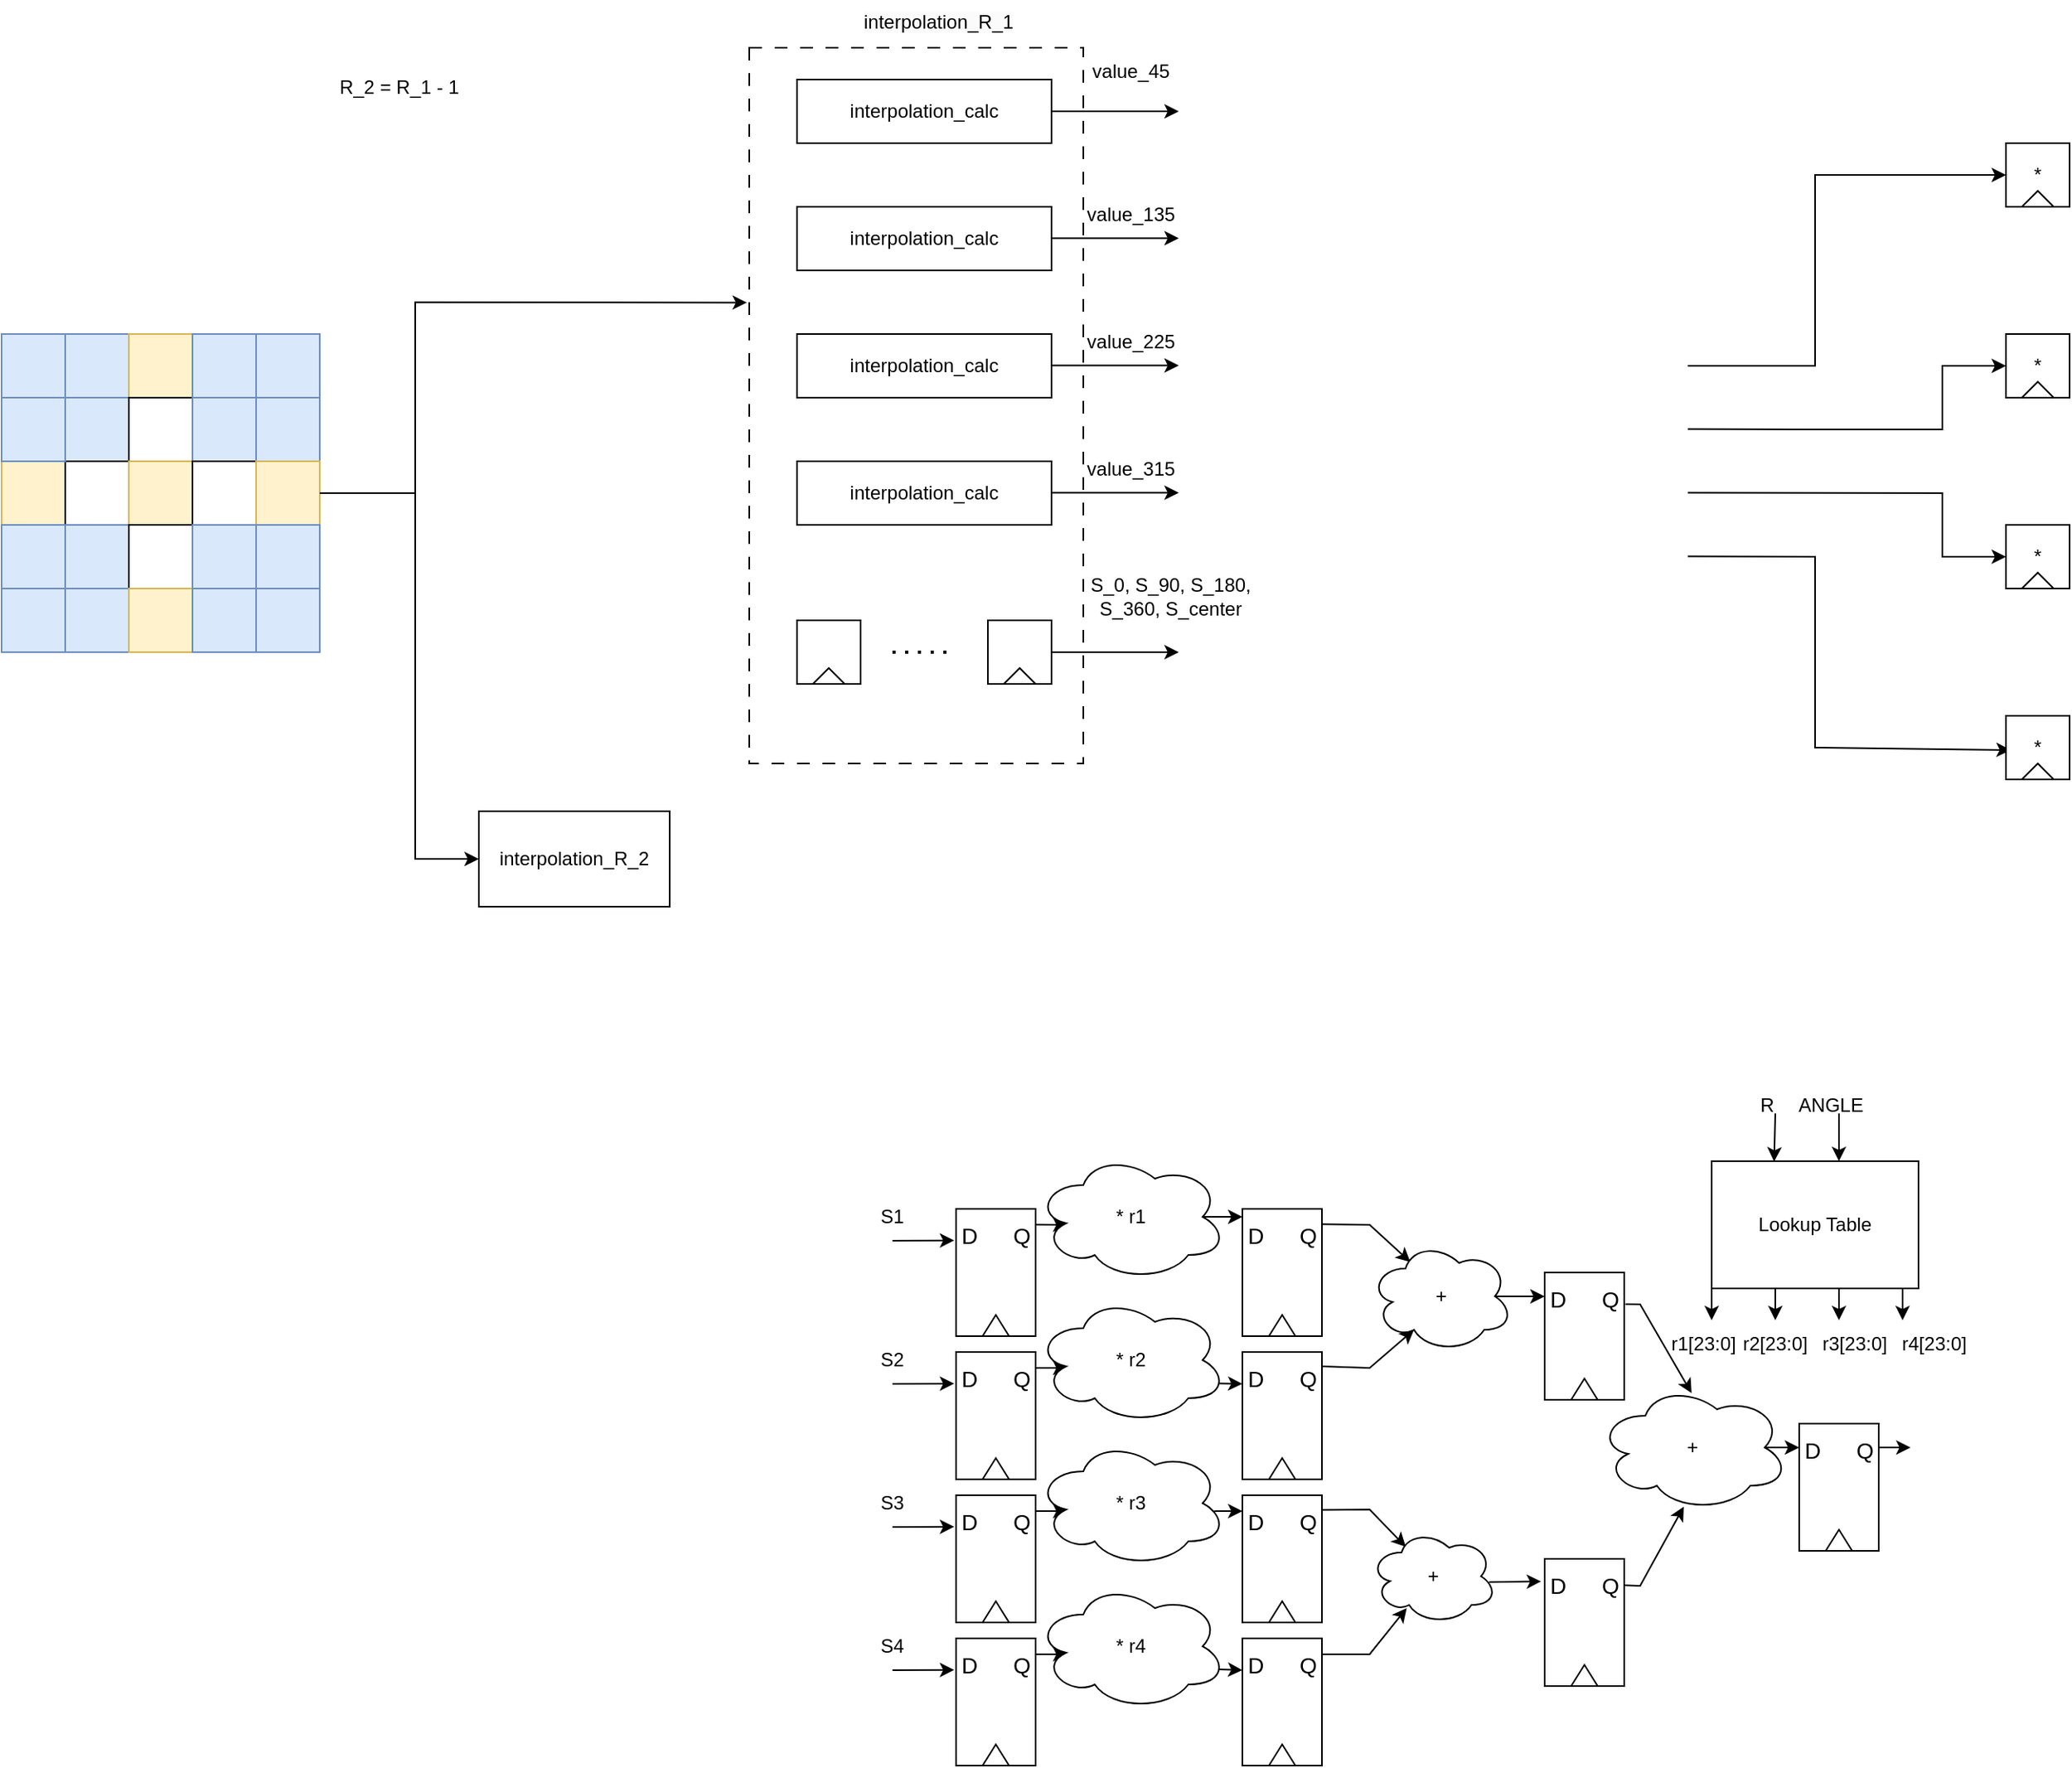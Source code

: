 <mxfile version="26.2.12">
  <diagram name="Page-1" id="bHiY7E8MZXqaX8_W893R">
    <mxGraphModel dx="1982" dy="1688" grid="1" gridSize="10" guides="1" tooltips="1" connect="1" arrows="1" fold="1" page="1" pageScale="1" pageWidth="850" pageHeight="1100" math="0" shadow="0">
      <root>
        <mxCell id="0" />
        <mxCell id="1" parent="0" />
        <mxCell id="ul5OAk2x1ltRjNjxx2wc-6" value="" style="endArrow=classic;html=1;rounded=0;entryX=0;entryY=0.5;entryDx=0;entryDy=0;" parent="1" target="ul5OAk2x1ltRjNjxx2wc-93" edge="1">
          <mxGeometry width="50" height="50" relative="1" as="geometry">
            <mxPoint x="400" y="180" as="sourcePoint" />
            <mxPoint x="480" y="180" as="targetPoint" />
            <Array as="points">
              <mxPoint x="480" y="180" />
              <mxPoint x="480" y="60" />
            </Array>
          </mxGeometry>
        </mxCell>
        <mxCell id="ul5OAk2x1ltRjNjxx2wc-7" value="" style="endArrow=classic;html=1;rounded=0;entryX=0;entryY=0.5;entryDx=0;entryDy=0;" parent="1" target="ul5OAk2x1ltRjNjxx2wc-95" edge="1">
          <mxGeometry width="50" height="50" relative="1" as="geometry">
            <mxPoint x="400" y="219.76" as="sourcePoint" />
            <mxPoint x="480" y="219.76" as="targetPoint" />
            <Array as="points">
              <mxPoint x="480" y="220" />
              <mxPoint x="560" y="220" />
              <mxPoint x="560" y="180" />
            </Array>
          </mxGeometry>
        </mxCell>
        <mxCell id="ul5OAk2x1ltRjNjxx2wc-8" value="" style="endArrow=classic;html=1;rounded=0;entryX=0;entryY=0.5;entryDx=0;entryDy=0;" parent="1" target="ul5OAk2x1ltRjNjxx2wc-99" edge="1">
          <mxGeometry width="50" height="50" relative="1" as="geometry">
            <mxPoint x="400" y="259.76" as="sourcePoint" />
            <mxPoint x="480" y="259.76" as="targetPoint" />
            <Array as="points">
              <mxPoint x="560" y="260" />
              <mxPoint x="560" y="300" />
            </Array>
          </mxGeometry>
        </mxCell>
        <mxCell id="ul5OAk2x1ltRjNjxx2wc-9" value="" style="endArrow=classic;html=1;rounded=0;entryX=0.075;entryY=0.538;entryDx=0;entryDy=0;entryPerimeter=0;" parent="1" target="ul5OAk2x1ltRjNjxx2wc-101" edge="1">
          <mxGeometry width="50" height="50" relative="1" as="geometry">
            <mxPoint x="400" y="299.76" as="sourcePoint" />
            <mxPoint x="480" y="299.76" as="targetPoint" />
            <Array as="points">
              <mxPoint x="480" y="300" />
              <mxPoint x="480" y="420" />
            </Array>
          </mxGeometry>
        </mxCell>
        <mxCell id="ul5OAk2x1ltRjNjxx2wc-10" value="" style="rounded=0;whiteSpace=wrap;html=1;" parent="1" vertex="1">
          <mxGeometry x="-660" y="160" width="40" height="40" as="geometry" />
        </mxCell>
        <mxCell id="ul5OAk2x1ltRjNjxx2wc-11" value="" style="rounded=0;whiteSpace=wrap;html=1;" parent="1" vertex="1">
          <mxGeometry x="-660" y="200" width="40" height="40" as="geometry" />
        </mxCell>
        <mxCell id="ul5OAk2x1ltRjNjxx2wc-12" value="" style="rounded=0;whiteSpace=wrap;html=1;fillColor=#fff2cc;strokeColor=#d6b656;" parent="1" vertex="1">
          <mxGeometry x="-660" y="240" width="40" height="40" as="geometry" />
        </mxCell>
        <mxCell id="ul5OAk2x1ltRjNjxx2wc-13" value="" style="rounded=0;whiteSpace=wrap;html=1;fillColor=#dae8fc;strokeColor=#6c8ebf;" parent="1" vertex="1">
          <mxGeometry x="-660" y="280" width="40" height="40" as="geometry" />
        </mxCell>
        <mxCell id="ul5OAk2x1ltRjNjxx2wc-14" value="" style="rounded=0;whiteSpace=wrap;html=1;fillColor=#dae8fc;strokeColor=#6c8ebf;" parent="1" vertex="1">
          <mxGeometry x="-660" y="320" width="40" height="40" as="geometry" />
        </mxCell>
        <mxCell id="ul5OAk2x1ltRjNjxx2wc-15" value="" style="rounded=0;whiteSpace=wrap;html=1;fillColor=#dae8fc;strokeColor=#6c8ebf;" parent="1" vertex="1">
          <mxGeometry x="-620" y="160" width="40" height="40" as="geometry" />
        </mxCell>
        <mxCell id="ul5OAk2x1ltRjNjxx2wc-16" value="" style="rounded=0;whiteSpace=wrap;html=1;fillColor=#dae8fc;strokeColor=#6c8ebf;" parent="1" vertex="1">
          <mxGeometry x="-620" y="200" width="40" height="40" as="geometry" />
        </mxCell>
        <mxCell id="ul5OAk2x1ltRjNjxx2wc-17" value="" style="rounded=0;whiteSpace=wrap;html=1;" parent="1" vertex="1">
          <mxGeometry x="-620" y="240" width="40" height="40" as="geometry" />
        </mxCell>
        <mxCell id="ul5OAk2x1ltRjNjxx2wc-18" value="" style="rounded=0;whiteSpace=wrap;html=1;fillColor=#dae8fc;strokeColor=#6c8ebf;" parent="1" vertex="1">
          <mxGeometry x="-620" y="280" width="40" height="40" as="geometry" />
        </mxCell>
        <mxCell id="ul5OAk2x1ltRjNjxx2wc-19" value="" style="rounded=0;whiteSpace=wrap;html=1;fillColor=#dae8fc;strokeColor=#6c8ebf;" parent="1" vertex="1">
          <mxGeometry x="-620" y="320" width="40" height="40" as="geometry" />
        </mxCell>
        <mxCell id="ul5OAk2x1ltRjNjxx2wc-20" value="" style="rounded=0;whiteSpace=wrap;html=1;fillColor=#fff2cc;strokeColor=#d6b656;" parent="1" vertex="1">
          <mxGeometry x="-580" y="160" width="40" height="40" as="geometry" />
        </mxCell>
        <mxCell id="ul5OAk2x1ltRjNjxx2wc-21" value="" style="rounded=0;whiteSpace=wrap;html=1;" parent="1" vertex="1">
          <mxGeometry x="-580" y="200" width="40" height="40" as="geometry" />
        </mxCell>
        <mxCell id="ul5OAk2x1ltRjNjxx2wc-22" value="" style="rounded=0;whiteSpace=wrap;html=1;fillColor=#fff2cc;strokeColor=#d6b656;" parent="1" vertex="1">
          <mxGeometry x="-580" y="240" width="40" height="40" as="geometry" />
        </mxCell>
        <mxCell id="ul5OAk2x1ltRjNjxx2wc-23" value="" style="rounded=0;whiteSpace=wrap;html=1;" parent="1" vertex="1">
          <mxGeometry x="-580" y="280" width="40" height="40" as="geometry" />
        </mxCell>
        <mxCell id="ul5OAk2x1ltRjNjxx2wc-24" value="" style="rounded=0;whiteSpace=wrap;html=1;fillColor=#fff2cc;strokeColor=#d6b656;" parent="1" vertex="1">
          <mxGeometry x="-580" y="320" width="40" height="40" as="geometry" />
        </mxCell>
        <mxCell id="ul5OAk2x1ltRjNjxx2wc-25" value="" style="rounded=0;whiteSpace=wrap;html=1;fillColor=#dae8fc;strokeColor=#6c8ebf;" parent="1" vertex="1">
          <mxGeometry x="-540" y="160" width="40" height="40" as="geometry" />
        </mxCell>
        <mxCell id="ul5OAk2x1ltRjNjxx2wc-26" value="" style="rounded=0;whiteSpace=wrap;html=1;fillColor=#dae8fc;strokeColor=#6c8ebf;" parent="1" vertex="1">
          <mxGeometry x="-540" y="200" width="40" height="40" as="geometry" />
        </mxCell>
        <mxCell id="ul5OAk2x1ltRjNjxx2wc-27" value="" style="rounded=0;whiteSpace=wrap;html=1;" parent="1" vertex="1">
          <mxGeometry x="-540" y="240" width="40" height="40" as="geometry" />
        </mxCell>
        <mxCell id="ul5OAk2x1ltRjNjxx2wc-28" value="" style="rounded=0;whiteSpace=wrap;html=1;fillColor=#dae8fc;strokeColor=#6c8ebf;" parent="1" vertex="1">
          <mxGeometry x="-540" y="280" width="40" height="40" as="geometry" />
        </mxCell>
        <mxCell id="ul5OAk2x1ltRjNjxx2wc-29" value="" style="rounded=0;whiteSpace=wrap;html=1;fillColor=#dae8fc;strokeColor=#6c8ebf;" parent="1" vertex="1">
          <mxGeometry x="-540" y="320" width="40" height="40" as="geometry" />
        </mxCell>
        <mxCell id="ul5OAk2x1ltRjNjxx2wc-30" value="" style="rounded=0;whiteSpace=wrap;html=1;fillColor=#dae8fc;strokeColor=#6c8ebf;" parent="1" vertex="1">
          <mxGeometry x="-500" y="160" width="40" height="40" as="geometry" />
        </mxCell>
        <mxCell id="ul5OAk2x1ltRjNjxx2wc-31" value="" style="rounded=0;whiteSpace=wrap;html=1;fillColor=#dae8fc;strokeColor=#6c8ebf;" parent="1" vertex="1">
          <mxGeometry x="-500" y="200" width="40" height="40" as="geometry" />
        </mxCell>
        <mxCell id="ul5OAk2x1ltRjNjxx2wc-32" value="" style="rounded=0;whiteSpace=wrap;html=1;fillColor=#fff2cc;strokeColor=#d6b656;" parent="1" vertex="1">
          <mxGeometry x="-500" y="240" width="40" height="40" as="geometry" />
        </mxCell>
        <mxCell id="ul5OAk2x1ltRjNjxx2wc-33" value="" style="rounded=0;whiteSpace=wrap;html=1;fillColor=#dae8fc;strokeColor=#6c8ebf;" parent="1" vertex="1">
          <mxGeometry x="-500" y="280" width="40" height="40" as="geometry" />
        </mxCell>
        <mxCell id="ul5OAk2x1ltRjNjxx2wc-34" value="" style="rounded=0;whiteSpace=wrap;html=1;fillColor=#dae8fc;strokeColor=#6c8ebf;" parent="1" vertex="1">
          <mxGeometry x="-500" y="320" width="40" height="40" as="geometry" />
        </mxCell>
        <mxCell id="ul5OAk2x1ltRjNjxx2wc-35" value="" style="endArrow=classic;html=1;rounded=0;exitX=1;exitY=0.5;exitDx=0;exitDy=0;entryX=-0.007;entryY=0.356;entryDx=0;entryDy=0;entryPerimeter=0;" parent="1" source="ul5OAk2x1ltRjNjxx2wc-32" target="ul5OAk2x1ltRjNjxx2wc-36" edge="1">
          <mxGeometry width="50" height="50" relative="1" as="geometry">
            <mxPoint x="-380" y="280" as="sourcePoint" />
            <mxPoint x="-360" y="140" as="targetPoint" />
            <Array as="points">
              <mxPoint x="-400" y="260" />
              <mxPoint x="-400" y="140" />
            </Array>
          </mxGeometry>
        </mxCell>
        <mxCell id="ul5OAk2x1ltRjNjxx2wc-36" value="" style="rounded=0;whiteSpace=wrap;html=1;dashed=1;dashPattern=8 8;" parent="1" vertex="1">
          <mxGeometry x="-190" y="-20" width="210" height="450" as="geometry" />
        </mxCell>
        <mxCell id="ul5OAk2x1ltRjNjxx2wc-39" value="interpolation_R_2" style="rounded=0;whiteSpace=wrap;html=1;" parent="1" vertex="1">
          <mxGeometry x="-360" y="460" width="120" height="60" as="geometry" />
        </mxCell>
        <mxCell id="ul5OAk2x1ltRjNjxx2wc-41" value="" style="endArrow=classic;html=1;rounded=0;exitX=1;exitY=0.5;exitDx=0;exitDy=0;entryX=0;entryY=0.5;entryDx=0;entryDy=0;" parent="1" source="ul5OAk2x1ltRjNjxx2wc-32" target="ul5OAk2x1ltRjNjxx2wc-39" edge="1">
          <mxGeometry width="50" height="50" relative="1" as="geometry">
            <mxPoint x="-380" y="310" as="sourcePoint" />
            <mxPoint x="-330" y="260" as="targetPoint" />
            <Array as="points">
              <mxPoint x="-400" y="260" />
              <mxPoint x="-400" y="360" />
              <mxPoint x="-400" y="490" />
            </Array>
          </mxGeometry>
        </mxCell>
        <mxCell id="ul5OAk2x1ltRjNjxx2wc-44" value="R_2 = R_1 - 1" style="text;html=1;align=center;verticalAlign=middle;whiteSpace=wrap;rounded=0;" parent="1" vertex="1">
          <mxGeometry x="-470" y="-10" width="120" height="30" as="geometry" />
        </mxCell>
        <mxCell id="ul5OAk2x1ltRjNjxx2wc-46" value="interpolation_calc" style="rounded=0;whiteSpace=wrap;html=1;" parent="1" vertex="1">
          <mxGeometry x="-160" width="160" height="40" as="geometry" />
        </mxCell>
        <mxCell id="ul5OAk2x1ltRjNjxx2wc-47" value="" style="rounded=0;whiteSpace=wrap;html=1;fillColor=#dae8fc;strokeColor=#6c8ebf;" parent="1" vertex="1">
          <mxGeometry x="-660" y="160" width="40" height="40" as="geometry" />
        </mxCell>
        <mxCell id="ul5OAk2x1ltRjNjxx2wc-48" value="" style="rounded=0;whiteSpace=wrap;html=1;fillColor=#dae8fc;strokeColor=#6c8ebf;" parent="1" vertex="1">
          <mxGeometry x="-660" y="200" width="40" height="40" as="geometry" />
        </mxCell>
        <mxCell id="ul5OAk2x1ltRjNjxx2wc-49" value="interpolation_calc" style="rounded=0;whiteSpace=wrap;html=1;" parent="1" vertex="1">
          <mxGeometry x="-160" y="80" width="160" height="40" as="geometry" />
        </mxCell>
        <mxCell id="ul5OAk2x1ltRjNjxx2wc-50" value="interpolation_calc" style="rounded=0;whiteSpace=wrap;html=1;" parent="1" vertex="1">
          <mxGeometry x="-160" y="160" width="160" height="40" as="geometry" />
        </mxCell>
        <mxCell id="ul5OAk2x1ltRjNjxx2wc-51" value="interpolation_calc" style="rounded=0;whiteSpace=wrap;html=1;" parent="1" vertex="1">
          <mxGeometry x="-160" y="240" width="160" height="40" as="geometry" />
        </mxCell>
        <mxCell id="ul5OAk2x1ltRjNjxx2wc-61" value="" style="group" parent="1" vertex="1" connectable="0">
          <mxGeometry x="-160" y="340" width="40" height="40" as="geometry" />
        </mxCell>
        <mxCell id="ul5OAk2x1ltRjNjxx2wc-45" value="" style="rounded=0;whiteSpace=wrap;html=1;" parent="ul5OAk2x1ltRjNjxx2wc-61" vertex="1">
          <mxGeometry width="40" height="40" as="geometry" />
        </mxCell>
        <mxCell id="ul5OAk2x1ltRjNjxx2wc-60" value="" style="triangle;whiteSpace=wrap;html=1;direction=north;" parent="ul5OAk2x1ltRjNjxx2wc-61" vertex="1">
          <mxGeometry x="10" y="30" width="20" height="10" as="geometry" />
        </mxCell>
        <mxCell id="ul5OAk2x1ltRjNjxx2wc-65" value="" style="group" parent="1" vertex="1" connectable="0">
          <mxGeometry x="-40" y="340" width="40" height="40" as="geometry" />
        </mxCell>
        <mxCell id="ul5OAk2x1ltRjNjxx2wc-66" value="" style="rounded=0;whiteSpace=wrap;html=1;" parent="ul5OAk2x1ltRjNjxx2wc-65" vertex="1">
          <mxGeometry width="40" height="40" as="geometry" />
        </mxCell>
        <mxCell id="ul5OAk2x1ltRjNjxx2wc-67" value="" style="triangle;whiteSpace=wrap;html=1;direction=north;" parent="ul5OAk2x1ltRjNjxx2wc-65" vertex="1">
          <mxGeometry x="10" y="30" width="20" height="10" as="geometry" />
        </mxCell>
        <mxCell id="ul5OAk2x1ltRjNjxx2wc-68" value="" style="endArrow=none;dashed=1;html=1;dashPattern=1 3;strokeWidth=2;rounded=0;" parent="ul5OAk2x1ltRjNjxx2wc-65" edge="1">
          <mxGeometry width="50" height="50" relative="1" as="geometry">
            <mxPoint x="-60" y="20" as="sourcePoint" />
            <mxPoint x="-20" y="20" as="targetPoint" />
          </mxGeometry>
        </mxCell>
        <mxCell id="ul5OAk2x1ltRjNjxx2wc-70" value="" style="endArrow=classic;html=1;rounded=0;exitX=1;exitY=0.5;exitDx=0;exitDy=0;" parent="1" source="ul5OAk2x1ltRjNjxx2wc-46" edge="1">
          <mxGeometry width="50" height="50" relative="1" as="geometry">
            <mxPoint x="200" y="150" as="sourcePoint" />
            <mxPoint x="80" y="20" as="targetPoint" />
          </mxGeometry>
        </mxCell>
        <mxCell id="ul5OAk2x1ltRjNjxx2wc-71" value="" style="endArrow=classic;html=1;rounded=0;exitX=1;exitY=0.5;exitDx=0;exitDy=0;" parent="1" edge="1">
          <mxGeometry width="50" height="50" relative="1" as="geometry">
            <mxPoint y="99.8" as="sourcePoint" />
            <mxPoint x="80" y="99.8" as="targetPoint" />
          </mxGeometry>
        </mxCell>
        <mxCell id="ul5OAk2x1ltRjNjxx2wc-72" value="" style="endArrow=classic;html=1;rounded=0;exitX=1;exitY=0.5;exitDx=0;exitDy=0;" parent="1" edge="1">
          <mxGeometry width="50" height="50" relative="1" as="geometry">
            <mxPoint y="179.8" as="sourcePoint" />
            <mxPoint x="80" y="179.8" as="targetPoint" />
          </mxGeometry>
        </mxCell>
        <mxCell id="ul5OAk2x1ltRjNjxx2wc-73" value="" style="endArrow=classic;html=1;rounded=0;exitX=1;exitY=0.5;exitDx=0;exitDy=0;" parent="1" edge="1">
          <mxGeometry width="50" height="50" relative="1" as="geometry">
            <mxPoint y="259.8" as="sourcePoint" />
            <mxPoint x="80" y="259.8" as="targetPoint" />
          </mxGeometry>
        </mxCell>
        <mxCell id="ul5OAk2x1ltRjNjxx2wc-74" value="value_45&lt;span style=&quot;color: rgba(0, 0, 0, 0); font-family: monospace; font-size: 0px; text-align: start; text-wrap-mode: nowrap;&quot;&gt;%3CmxGraphModel%3E%3Croot%3E%3CmxCell%20id%3D%220%22%2F%3E%3CmxCell%20id%3D%221%22%20parent%3D%220%22%2F%3E%3CmxCell%20id%3D%222%22%20value%3D%22%22%20style%3D%22endArrow%3Dclassic%3Bhtml%3D1%3Brounded%3D0%3BexitX%3D1%3BexitY%3D0.5%3BexitDx%3D0%3BexitDy%3D0%3B%22%20edge%3D%221%22%20parent%3D%221%22%3E%3CmxGeometry%20width%3D%2250%22%20height%3D%2250%22%20relative%3D%221%22%20as%3D%22geometry%22%3E%3CmxPoint%20y%3D%22179.8%22%20as%3D%22sourcePoint%22%2F%3E%3CmxPoint%20x%3D%2280%22%20y%3D%22179.8%22%20as%3D%22targetPoint%22%2F%3E%3C%2FmxGeometry%3E%3C%2FmxCell%3E%3C%2Froot%3E%3C%2FmxGraphModel%3E&lt;/span&gt;" style="text;html=1;align=center;verticalAlign=middle;whiteSpace=wrap;rounded=0;" parent="1" vertex="1">
          <mxGeometry x="20" y="-20" width="60" height="30" as="geometry" />
        </mxCell>
        <mxCell id="ul5OAk2x1ltRjNjxx2wc-75" value="value_135&lt;span style=&quot;color: rgba(0, 0, 0, 0); font-family: monospace; font-size: 0px; text-align: start; text-wrap-mode: nowrap;&quot;&gt;%3CmxGraphModel%3E%3Croot%3E%3CmxCell%20id%3D%220%22%2F%3E%3CmxCell%20id%3D%221%22%20parent%3D%220%22%2F%3E%3CmxCell%20id%3D%222%22%20value%3D%22%22%20style%3D%22endArrow%3Dclassic%3Bhtml%3D1%3Brounded%3D0%3BexitX%3D1%3BexitY%3D0.5%3BexitDx%3D0%3BexitDy%3D0%3B%22%20edge%3D%221%22%20parent%3D%221%22%3E%3CmxGeometry%20width%3D%2250%22%20height%3D%2250%22%20relative%3D%221%22%20as%3D%22geometry%22%3E%3CmxPoint%20y%3D%22179.8%22%20as%3D%22sourcePoint%22%2F%3E%3CmxPoint%20x%3D%2280%22%20y%3D%22179.8%22%20as%3D%22targetPoint%22%2F%3E%3C%2FmxGeometry%3E%3C%2FmxCell%3E%3C%2Froot%3E%3C%2FmxGraphModel%3E&lt;/span&gt;" style="text;html=1;align=center;verticalAlign=middle;whiteSpace=wrap;rounded=0;" parent="1" vertex="1">
          <mxGeometry x="20" y="70" width="60" height="30" as="geometry" />
        </mxCell>
        <mxCell id="ul5OAk2x1ltRjNjxx2wc-77" value="value_22&lt;span style=&quot;color: rgba(0, 0, 0, 0); font-family: monospace; font-size: 0px; text-align: start; text-wrap-mode: nowrap;&quot;&gt;%3CmxGraphModel%3E%3Croot%3E%3CmxCell%20id%3D%220%22%2F%3E%3CmxCell%20id%3D%221%22%20parent%3D%220%22%2F%3E%3CmxCell%20id%3D%222%22%20value%3D%22value_135%26lt%3Bspan%20style%3D%26quot%3Bcolor%3A%20rgba(0%2C%200%2C%200%2C%200)%3B%20font-family%3A%20monospace%3B%20font-size%3A%200px%3B%20text-align%3A%20start%3B%20text-wrap-mode%3A%20nowrap%3B%26quot%3B%26gt%3B%253CmxGraphModel%253E%253Croot%253E%253CmxCell%2520id%253D%25220%2522%252F%253E%253CmxCell%2520id%253D%25221%2522%2520parent%253D%25220%2522%252F%253E%253CmxCell%2520id%253D%25222%2522%2520value%253D%2522%2522%2520style%253D%2522endArrow%253Dclassic%253Bhtml%253D1%253Brounded%253D0%253BexitX%253D1%253BexitY%253D0.5%253BexitDx%253D0%253BexitDy%253D0%253B%2522%2520edge%253D%25221%2522%2520parent%253D%25221%2522%253E%253CmxGeometry%2520width%253D%252250%2522%2520height%253D%252250%2522%2520relative%253D%25221%2522%2520as%253D%2522geometry%2522%253E%253CmxPoint%2520y%253D%2522179.8%2522%2520as%253D%2522sourcePoint%2522%252F%253E%253CmxPoint%2520x%253D%252280%2522%2520y%253D%2522179.8%2522%2520as%253D%2522targetPoint%2522%252F%253E%253C%252FmxGeometry%253E%253C%252FmxCell%253E%253C%252Froot%253E%253C%252FmxGraphModel%253E%26lt%3B%2Fspan%26gt%3B%22%20style%3D%22text%3Bhtml%3D1%3Balign%3Dcenter%3BverticalAlign%3Dmiddle%3BwhiteSpace%3Dwrap%3Brounded%3D0%3B%22%20vertex%3D%221%22%20parent%3D%221%22%3E%3CmxGeometry%20x%3D%2220%22%20y%3D%2270%22%20width%3D%2260%22%20height%3D%2230%22%20as%3D%22geometry%22%2F%3E%3C%2FmxCell%3E%3C%2Froot%3E%3C%2FmxGraphModel%3E&lt;/span&gt;5&lt;span style=&quot;color: rgba(0, 0, 0, 0); font-family: monospace; font-size: 0px; text-align: start; text-wrap-mode: nowrap;&quot;&gt;%3CmxGraphModel%3E%3Croot%3E%3CmxCell%20id%3D%220%22%2F%3E%3CmxCell%20id%3D%221%22%20parent%3D%220%22%2F%3E%3CmxCell%20id%3D%222%22%20value%3D%22%22%20style%3D%22endArrow%3Dclassic%3Bhtml%3D1%3Brounded%3D0%3BexitX%3D1%3BexitY%3D0.5%3BexitDx%3D0%3BexitDy%3D0%3B%22%20edge%3D%221%22%20parent%3D%221%22%3E%3CmxGeometry%20width%3D%2250%22%20height%3D%2250%22%20relative%3D%221%22%20as%3D%22geometry%22%3E%3CmxPoint%20y%3D%22179.8%22%20as%3D%22sourcePoint%22%2F%3E%3CmxPoint%20x%3D%2280%22%20y%3D%22179.8%22%20as%3D%22targetPoint%22%2F%3E%3C%2FmxGeometry%3E%3C%2FmxCell%3E%3C%2Froot%3E%3C%2FmxGraphMod&lt;/span&gt;" style="text;html=1;align=center;verticalAlign=middle;whiteSpace=wrap;rounded=0;" parent="1" vertex="1">
          <mxGeometry x="20" y="150" width="60" height="30" as="geometry" />
        </mxCell>
        <mxCell id="ul5OAk2x1ltRjNjxx2wc-78" value="value_315&lt;span style=&quot;color: rgba(0, 0, 0, 0); font-family: monospace; font-size: 0px; text-align: start; text-wrap-mode: nowrap;&quot;&gt;%3CmxGraphModel%3E%3Croot%3E%3CmxCell%20id%3D%220%22%2F%3E%3CmxCell%20id%3D%221%22%20parent%3D%220%22%2F%3E%3CmxCell%20id%3D%222%22%20value%3D%22%22%20style%3D%22endArrow%3Dclassic%3Bhtml%3D1%3Brounded%3D0%3BexitX%3D1%3BexitY%3D0.5%3BexitDx%3D0%3BexitDy%3D0%3B%22%20edge%3D%221%22%20parent%3D%221%22%3E%3CmxGeometry%20width%3D%2250%22%20height%3D%2250%22%20relative%3D%221%22%20as%3D%22geometry%22%3E%3CmxPoint%20y%3D%22179.8%22%20as%3D%22sourcePoint%22%2F%3E%3CmxPoint%20x%3D%2280%22%20y%3D%22179.8%22%20as%3D%22targetPoint%22%2F%3E%3C%2FmxGeometry%3E%3C%2FmxCell%3E%3C%2Froot%3E%3C%2FmxGraphModel%3E&lt;/span&gt;" style="text;html=1;align=center;verticalAlign=middle;whiteSpace=wrap;rounded=0;" parent="1" vertex="1">
          <mxGeometry x="20" y="230" width="60" height="30" as="geometry" />
        </mxCell>
        <mxCell id="ul5OAk2x1ltRjNjxx2wc-79" value="" style="endArrow=classic;html=1;rounded=0;exitX=1;exitY=0.5;exitDx=0;exitDy=0;" parent="1" source="ul5OAk2x1ltRjNjxx2wc-66" edge="1">
          <mxGeometry width="50" height="50" relative="1" as="geometry">
            <mxPoint x="80" y="400" as="sourcePoint" />
            <mxPoint x="80" y="360" as="targetPoint" />
          </mxGeometry>
        </mxCell>
        <mxCell id="ul5OAk2x1ltRjNjxx2wc-81" value="S_0, S_90, S_180, S_360, S_center" style="text;html=1;align=center;verticalAlign=middle;whiteSpace=wrap;rounded=0;" parent="1" vertex="1">
          <mxGeometry x="10" y="310" width="130" height="30" as="geometry" />
        </mxCell>
        <mxCell id="ul5OAk2x1ltRjNjxx2wc-93" value="*" style="rounded=0;whiteSpace=wrap;html=1;" parent="1" vertex="1">
          <mxGeometry x="600" y="40" width="40" height="40" as="geometry" />
        </mxCell>
        <mxCell id="ul5OAk2x1ltRjNjxx2wc-94" value="" style="triangle;whiteSpace=wrap;html=1;direction=north;" parent="1" vertex="1">
          <mxGeometry x="610" y="70" width="20" height="10" as="geometry" />
        </mxCell>
        <mxCell id="ul5OAk2x1ltRjNjxx2wc-95" value="*" style="rounded=0;whiteSpace=wrap;html=1;" parent="1" vertex="1">
          <mxGeometry x="600" y="160" width="40" height="40" as="geometry" />
        </mxCell>
        <mxCell id="ul5OAk2x1ltRjNjxx2wc-96" value="" style="triangle;whiteSpace=wrap;html=1;direction=north;" parent="1" vertex="1">
          <mxGeometry x="610" y="190" width="20" height="10" as="geometry" />
        </mxCell>
        <mxCell id="ul5OAk2x1ltRjNjxx2wc-98" value="&lt;span style=&quot;color: rgb(0, 0, 0); font-family: Helvetica; font-size: 12px; font-style: normal; font-variant-ligatures: normal; font-variant-caps: normal; font-weight: 400; letter-spacing: normal; orphans: 2; text-align: center; text-indent: 0px; text-transform: none; widows: 2; word-spacing: 0px; -webkit-text-stroke-width: 0px; white-space: normal; background-color: rgb(251, 251, 251); text-decoration-thickness: initial; text-decoration-style: initial; text-decoration-color: initial; display: inline !important; float: none;&quot;&gt;interpolation_R_1&lt;/span&gt;" style="text;whiteSpace=wrap;html=1;" parent="1" vertex="1">
          <mxGeometry x="-120" y="-50" width="100" height="30" as="geometry" />
        </mxCell>
        <mxCell id="ul5OAk2x1ltRjNjxx2wc-99" value="*" style="rounded=0;whiteSpace=wrap;html=1;" parent="1" vertex="1">
          <mxGeometry x="600" y="280" width="40" height="40" as="geometry" />
        </mxCell>
        <mxCell id="ul5OAk2x1ltRjNjxx2wc-100" value="" style="triangle;whiteSpace=wrap;html=1;direction=north;" parent="1" vertex="1">
          <mxGeometry x="610" y="310" width="20" height="10" as="geometry" />
        </mxCell>
        <mxCell id="ul5OAk2x1ltRjNjxx2wc-101" value="*" style="rounded=0;whiteSpace=wrap;html=1;" parent="1" vertex="1">
          <mxGeometry x="600" y="400" width="40" height="40" as="geometry" />
        </mxCell>
        <mxCell id="ul5OAk2x1ltRjNjxx2wc-102" value="" style="triangle;whiteSpace=wrap;html=1;direction=north;" parent="1" vertex="1">
          <mxGeometry x="610" y="430" width="20" height="10" as="geometry" />
        </mxCell>
        <mxCell id="4MSmI4F7gKk0C6rkAVeh-1" value="Lookup Table" style="rounded=0;whiteSpace=wrap;html=1;" vertex="1" parent="1">
          <mxGeometry x="415" y="680" width="130" height="80" as="geometry" />
        </mxCell>
        <mxCell id="4MSmI4F7gKk0C6rkAVeh-2" value="" style="endArrow=classic;html=1;rounded=0;entryX=0.302;entryY=0.003;entryDx=0;entryDy=0;entryPerimeter=0;exitX=0.5;exitY=1;exitDx=0;exitDy=0;" edge="1" parent="1" target="4MSmI4F7gKk0C6rkAVeh-1">
          <mxGeometry width="50" height="50" relative="1" as="geometry">
            <mxPoint x="455" y="650" as="sourcePoint" />
            <mxPoint x="525" y="620" as="targetPoint" />
          </mxGeometry>
        </mxCell>
        <mxCell id="4MSmI4F7gKk0C6rkAVeh-3" value="R" style="text;html=1;align=center;verticalAlign=middle;whiteSpace=wrap;rounded=0;" vertex="1" parent="1">
          <mxGeometry x="420" y="630" width="60" height="30" as="geometry" />
        </mxCell>
        <mxCell id="4MSmI4F7gKk0C6rkAVeh-4" value="" style="endArrow=classic;html=1;rounded=0;entryX=0.329;entryY=-0.01;entryDx=0;entryDy=0;entryPerimeter=0;" edge="1" parent="1">
          <mxGeometry width="50" height="50" relative="1" as="geometry">
            <mxPoint x="495" y="650" as="sourcePoint" />
            <mxPoint x="495" y="680" as="targetPoint" />
          </mxGeometry>
        </mxCell>
        <mxCell id="4MSmI4F7gKk0C6rkAVeh-5" value="ANGLE" style="text;html=1;align=center;verticalAlign=middle;whiteSpace=wrap;rounded=0;" vertex="1" parent="1">
          <mxGeometry x="460" y="630" width="60" height="30" as="geometry" />
        </mxCell>
        <mxCell id="4MSmI4F7gKk0C6rkAVeh-6" value="" style="endArrow=classic;html=1;rounded=0;exitX=0;exitY=1;exitDx=0;exitDy=0;" edge="1" parent="1" source="4MSmI4F7gKk0C6rkAVeh-1">
          <mxGeometry width="50" height="50" relative="1" as="geometry">
            <mxPoint x="415" y="761" as="sourcePoint" />
            <mxPoint x="415" y="780" as="targetPoint" />
          </mxGeometry>
        </mxCell>
        <mxCell id="4MSmI4F7gKk0C6rkAVeh-8" value="r1[23:0]" style="text;html=1;align=center;verticalAlign=middle;whiteSpace=wrap;rounded=0;" vertex="1" parent="1">
          <mxGeometry x="380" y="780" width="60" height="30" as="geometry" />
        </mxCell>
        <mxCell id="4MSmI4F7gKk0C6rkAVeh-9" value="" style="endArrow=classic;html=1;rounded=0;exitX=0.25;exitY=1;exitDx=0;exitDy=0;" edge="1" parent="1">
          <mxGeometry width="50" height="50" relative="1" as="geometry">
            <mxPoint x="455" y="760" as="sourcePoint" />
            <mxPoint x="455" y="780" as="targetPoint" />
          </mxGeometry>
        </mxCell>
        <mxCell id="4MSmI4F7gKk0C6rkAVeh-10" value="r2[23:0]" style="text;html=1;align=center;verticalAlign=middle;whiteSpace=wrap;rounded=0;" vertex="1" parent="1">
          <mxGeometry x="425" y="780" width="60" height="30" as="geometry" />
        </mxCell>
        <mxCell id="4MSmI4F7gKk0C6rkAVeh-11" value="" style="endArrow=classic;html=1;rounded=0;exitX=0.25;exitY=1;exitDx=0;exitDy=0;" edge="1" parent="1">
          <mxGeometry width="50" height="50" relative="1" as="geometry">
            <mxPoint x="495" y="760" as="sourcePoint" />
            <mxPoint x="495" y="780" as="targetPoint" />
          </mxGeometry>
        </mxCell>
        <mxCell id="4MSmI4F7gKk0C6rkAVeh-13" value="r3[23:0]" style="text;html=1;align=center;verticalAlign=middle;whiteSpace=wrap;rounded=0;" vertex="1" parent="1">
          <mxGeometry x="475" y="780" width="60" height="30" as="geometry" />
        </mxCell>
        <mxCell id="4MSmI4F7gKk0C6rkAVeh-14" value="" style="endArrow=classic;html=1;rounded=0;exitX=0.25;exitY=1;exitDx=0;exitDy=0;" edge="1" parent="1">
          <mxGeometry width="50" height="50" relative="1" as="geometry">
            <mxPoint x="535" y="760" as="sourcePoint" />
            <mxPoint x="535" y="780" as="targetPoint" />
          </mxGeometry>
        </mxCell>
        <mxCell id="4MSmI4F7gKk0C6rkAVeh-16" value="r4[23:0]" style="text;html=1;align=center;verticalAlign=middle;whiteSpace=wrap;rounded=0;" vertex="1" parent="1">
          <mxGeometry x="525" y="780" width="60" height="30" as="geometry" />
        </mxCell>
        <mxCell id="4MSmI4F7gKk0C6rkAVeh-17" value="" style="group;fontSize=14;" vertex="1" connectable="0" parent="1">
          <mxGeometry x="-60" y="710" width="50" height="80" as="geometry" />
        </mxCell>
        <mxCell id="4MSmI4F7gKk0C6rkAVeh-18" value="" style="rounded=0;whiteSpace=wrap;html=1;fontSize=14;" vertex="1" parent="4MSmI4F7gKk0C6rkAVeh-17">
          <mxGeometry width="50" height="80" as="geometry" />
        </mxCell>
        <mxCell id="4MSmI4F7gKk0C6rkAVeh-19" value="" style="triangle;whiteSpace=wrap;html=1;direction=north;fontSize=14;" vertex="1" parent="4MSmI4F7gKk0C6rkAVeh-17">
          <mxGeometry x="16.667" y="66.667" width="16.667" height="13.333" as="geometry" />
        </mxCell>
        <mxCell id="4MSmI4F7gKk0C6rkAVeh-20" value="D" style="text;html=1;align=center;verticalAlign=middle;whiteSpace=wrap;rounded=0;fontSize=14;" vertex="1" parent="4MSmI4F7gKk0C6rkAVeh-17">
          <mxGeometry y="6.667" width="16.667" height="20" as="geometry" />
        </mxCell>
        <mxCell id="4MSmI4F7gKk0C6rkAVeh-21" value="Q" style="text;html=1;align=center;verticalAlign=middle;whiteSpace=wrap;rounded=0;fontSize=14;" vertex="1" parent="4MSmI4F7gKk0C6rkAVeh-17">
          <mxGeometry x="33.333" y="6.667" width="16.667" height="20" as="geometry" />
        </mxCell>
        <mxCell id="4MSmI4F7gKk0C6rkAVeh-22" value="" style="endArrow=classic;html=1;rounded=0;entryX=-0.068;entryY=0.659;entryDx=0;entryDy=0;entryPerimeter=0;" edge="1" parent="1" target="4MSmI4F7gKk0C6rkAVeh-20">
          <mxGeometry width="50" height="50" relative="1" as="geometry">
            <mxPoint x="-100" y="730" as="sourcePoint" />
            <mxPoint x="90" y="690" as="targetPoint" />
          </mxGeometry>
        </mxCell>
        <mxCell id="4MSmI4F7gKk0C6rkAVeh-23" value="" style="group;fontSize=14;" vertex="1" connectable="0" parent="1">
          <mxGeometry x="-60" y="800" width="50" height="80" as="geometry" />
        </mxCell>
        <mxCell id="4MSmI4F7gKk0C6rkAVeh-24" value="" style="rounded=0;whiteSpace=wrap;html=1;fontSize=14;" vertex="1" parent="4MSmI4F7gKk0C6rkAVeh-23">
          <mxGeometry width="50" height="80" as="geometry" />
        </mxCell>
        <mxCell id="4MSmI4F7gKk0C6rkAVeh-25" value="" style="triangle;whiteSpace=wrap;html=1;direction=north;fontSize=14;" vertex="1" parent="4MSmI4F7gKk0C6rkAVeh-23">
          <mxGeometry x="16.667" y="66.667" width="16.667" height="13.333" as="geometry" />
        </mxCell>
        <mxCell id="4MSmI4F7gKk0C6rkAVeh-26" value="D" style="text;html=1;align=center;verticalAlign=middle;whiteSpace=wrap;rounded=0;fontSize=14;" vertex="1" parent="4MSmI4F7gKk0C6rkAVeh-23">
          <mxGeometry y="6.667" width="16.667" height="20" as="geometry" />
        </mxCell>
        <mxCell id="4MSmI4F7gKk0C6rkAVeh-27" value="Q" style="text;html=1;align=center;verticalAlign=middle;whiteSpace=wrap;rounded=0;fontSize=14;" vertex="1" parent="4MSmI4F7gKk0C6rkAVeh-23">
          <mxGeometry x="33.333" y="6.667" width="16.667" height="20" as="geometry" />
        </mxCell>
        <mxCell id="4MSmI4F7gKk0C6rkAVeh-28" value="" style="endArrow=classic;html=1;rounded=0;entryX=-0.068;entryY=0.659;entryDx=0;entryDy=0;entryPerimeter=0;" edge="1" parent="1" target="4MSmI4F7gKk0C6rkAVeh-26">
          <mxGeometry width="50" height="50" relative="1" as="geometry">
            <mxPoint x="-100" y="820" as="sourcePoint" />
            <mxPoint x="90" y="780" as="targetPoint" />
          </mxGeometry>
        </mxCell>
        <mxCell id="4MSmI4F7gKk0C6rkAVeh-29" value="" style="group;fontSize=14;" vertex="1" connectable="0" parent="1">
          <mxGeometry x="-60" y="890" width="50" height="80" as="geometry" />
        </mxCell>
        <mxCell id="4MSmI4F7gKk0C6rkAVeh-30" value="" style="rounded=0;whiteSpace=wrap;html=1;fontSize=14;" vertex="1" parent="4MSmI4F7gKk0C6rkAVeh-29">
          <mxGeometry width="50" height="80" as="geometry" />
        </mxCell>
        <mxCell id="4MSmI4F7gKk0C6rkAVeh-31" value="" style="triangle;whiteSpace=wrap;html=1;direction=north;fontSize=14;" vertex="1" parent="4MSmI4F7gKk0C6rkAVeh-29">
          <mxGeometry x="16.667" y="66.667" width="16.667" height="13.333" as="geometry" />
        </mxCell>
        <mxCell id="4MSmI4F7gKk0C6rkAVeh-32" value="D" style="text;html=1;align=center;verticalAlign=middle;whiteSpace=wrap;rounded=0;fontSize=14;" vertex="1" parent="4MSmI4F7gKk0C6rkAVeh-29">
          <mxGeometry y="6.667" width="16.667" height="20" as="geometry" />
        </mxCell>
        <mxCell id="4MSmI4F7gKk0C6rkAVeh-33" value="Q" style="text;html=1;align=center;verticalAlign=middle;whiteSpace=wrap;rounded=0;fontSize=14;" vertex="1" parent="4MSmI4F7gKk0C6rkAVeh-29">
          <mxGeometry x="33.333" y="6.667" width="16.667" height="20" as="geometry" />
        </mxCell>
        <mxCell id="4MSmI4F7gKk0C6rkAVeh-34" value="" style="endArrow=classic;html=1;rounded=0;entryX=-0.068;entryY=0.659;entryDx=0;entryDy=0;entryPerimeter=0;" edge="1" parent="1" target="4MSmI4F7gKk0C6rkAVeh-32">
          <mxGeometry width="50" height="50" relative="1" as="geometry">
            <mxPoint x="-100" y="910" as="sourcePoint" />
            <mxPoint x="90" y="870" as="targetPoint" />
          </mxGeometry>
        </mxCell>
        <mxCell id="4MSmI4F7gKk0C6rkAVeh-35" value="" style="group;fontSize=14;" vertex="1" connectable="0" parent="1">
          <mxGeometry x="-60" y="980" width="50" height="80" as="geometry" />
        </mxCell>
        <mxCell id="4MSmI4F7gKk0C6rkAVeh-36" value="" style="rounded=0;whiteSpace=wrap;html=1;fontSize=14;" vertex="1" parent="4MSmI4F7gKk0C6rkAVeh-35">
          <mxGeometry width="50" height="80" as="geometry" />
        </mxCell>
        <mxCell id="4MSmI4F7gKk0C6rkAVeh-37" value="" style="triangle;whiteSpace=wrap;html=1;direction=north;fontSize=14;" vertex="1" parent="4MSmI4F7gKk0C6rkAVeh-35">
          <mxGeometry x="16.667" y="66.667" width="16.667" height="13.333" as="geometry" />
        </mxCell>
        <mxCell id="4MSmI4F7gKk0C6rkAVeh-38" value="D" style="text;html=1;align=center;verticalAlign=middle;whiteSpace=wrap;rounded=0;fontSize=14;" vertex="1" parent="4MSmI4F7gKk0C6rkAVeh-35">
          <mxGeometry y="6.667" width="16.667" height="20" as="geometry" />
        </mxCell>
        <mxCell id="4MSmI4F7gKk0C6rkAVeh-39" value="Q" style="text;html=1;align=center;verticalAlign=middle;whiteSpace=wrap;rounded=0;fontSize=14;" vertex="1" parent="4MSmI4F7gKk0C6rkAVeh-35">
          <mxGeometry x="33.333" y="6.667" width="16.667" height="20" as="geometry" />
        </mxCell>
        <mxCell id="4MSmI4F7gKk0C6rkAVeh-40" value="" style="endArrow=classic;html=1;rounded=0;entryX=-0.068;entryY=0.659;entryDx=0;entryDy=0;entryPerimeter=0;" edge="1" parent="1" target="4MSmI4F7gKk0C6rkAVeh-38">
          <mxGeometry width="50" height="50" relative="1" as="geometry">
            <mxPoint x="-100" y="1000" as="sourcePoint" />
            <mxPoint x="90" y="960" as="targetPoint" />
          </mxGeometry>
        </mxCell>
        <mxCell id="4MSmI4F7gKk0C6rkAVeh-41" value="S1" style="text;html=1;align=center;verticalAlign=middle;whiteSpace=wrap;rounded=0;" vertex="1" parent="1">
          <mxGeometry x="-130" y="700" width="60" height="30" as="geometry" />
        </mxCell>
        <mxCell id="4MSmI4F7gKk0C6rkAVeh-42" value="S2" style="text;html=1;align=center;verticalAlign=middle;whiteSpace=wrap;rounded=0;" vertex="1" parent="1">
          <mxGeometry x="-130" y="790" width="60" height="30" as="geometry" />
        </mxCell>
        <mxCell id="4MSmI4F7gKk0C6rkAVeh-43" value="S3" style="text;html=1;align=center;verticalAlign=middle;whiteSpace=wrap;rounded=0;" vertex="1" parent="1">
          <mxGeometry x="-130" y="880" width="60" height="30" as="geometry" />
        </mxCell>
        <mxCell id="4MSmI4F7gKk0C6rkAVeh-44" value="S4" style="text;html=1;align=center;verticalAlign=middle;whiteSpace=wrap;rounded=0;" vertex="1" parent="1">
          <mxGeometry x="-130" y="970" width="60" height="30" as="geometry" />
        </mxCell>
        <mxCell id="4MSmI4F7gKk0C6rkAVeh-45" value="" style="endArrow=classic;html=1;rounded=0;exitX=1.01;exitY=0.163;exitDx=0;exitDy=0;exitPerimeter=0;" edge="1" parent="1" source="4MSmI4F7gKk0C6rkAVeh-21">
          <mxGeometry width="50" height="50" relative="1" as="geometry">
            <mxPoint x="-10.0" y="718.337" as="sourcePoint" />
            <mxPoint x="10" y="720" as="targetPoint" />
          </mxGeometry>
        </mxCell>
        <mxCell id="4MSmI4F7gKk0C6rkAVeh-46" value="* r1" style="ellipse;shape=cloud;whiteSpace=wrap;html=1;" vertex="1" parent="1">
          <mxGeometry x="-10" y="675" width="120" height="80" as="geometry" />
        </mxCell>
        <mxCell id="4MSmI4F7gKk0C6rkAVeh-47" value="" style="endArrow=classic;html=1;rounded=0;exitX=1.01;exitY=0.163;exitDx=0;exitDy=0;exitPerimeter=0;" edge="1" parent="1">
          <mxGeometry width="50" height="50" relative="1" as="geometry">
            <mxPoint x="-10" y="810" as="sourcePoint" />
            <mxPoint x="10" y="810" as="targetPoint" />
          </mxGeometry>
        </mxCell>
        <mxCell id="4MSmI4F7gKk0C6rkAVeh-48" value="* r2" style="ellipse;shape=cloud;whiteSpace=wrap;html=1;" vertex="1" parent="1">
          <mxGeometry x="-10" y="765" width="120" height="80" as="geometry" />
        </mxCell>
        <mxCell id="4MSmI4F7gKk0C6rkAVeh-49" value="" style="endArrow=classic;html=1;rounded=0;exitX=1.01;exitY=0.163;exitDx=0;exitDy=0;exitPerimeter=0;" edge="1" parent="1">
          <mxGeometry width="50" height="50" relative="1" as="geometry">
            <mxPoint x="-10" y="900" as="sourcePoint" />
            <mxPoint x="10" y="900" as="targetPoint" />
          </mxGeometry>
        </mxCell>
        <mxCell id="4MSmI4F7gKk0C6rkAVeh-50" value="* r3" style="ellipse;shape=cloud;whiteSpace=wrap;html=1;" vertex="1" parent="1">
          <mxGeometry x="-10" y="855" width="120" height="80" as="geometry" />
        </mxCell>
        <mxCell id="4MSmI4F7gKk0C6rkAVeh-51" value="" style="endArrow=classic;html=1;rounded=0;exitX=1.01;exitY=0.163;exitDx=0;exitDy=0;exitPerimeter=0;" edge="1" parent="1">
          <mxGeometry width="50" height="50" relative="1" as="geometry">
            <mxPoint x="-10" y="990" as="sourcePoint" />
            <mxPoint x="10" y="990" as="targetPoint" />
          </mxGeometry>
        </mxCell>
        <mxCell id="4MSmI4F7gKk0C6rkAVeh-52" value="* r4" style="ellipse;shape=cloud;whiteSpace=wrap;html=1;" vertex="1" parent="1">
          <mxGeometry x="-10" y="945" width="120" height="80" as="geometry" />
        </mxCell>
        <mxCell id="4MSmI4F7gKk0C6rkAVeh-53" value="" style="endArrow=classic;html=1;rounded=0;exitX=0.875;exitY=0.5;exitDx=0;exitDy=0;exitPerimeter=0;" edge="1" parent="1" source="4MSmI4F7gKk0C6rkAVeh-46">
          <mxGeometry width="50" height="50" relative="1" as="geometry">
            <mxPoint x="155" y="815" as="sourcePoint" />
            <mxPoint x="120" y="715" as="targetPoint" />
          </mxGeometry>
        </mxCell>
        <mxCell id="4MSmI4F7gKk0C6rkAVeh-60" value="" style="group;fontSize=14;" vertex="1" connectable="0" parent="1">
          <mxGeometry x="120" y="890" width="50" height="80" as="geometry" />
        </mxCell>
        <mxCell id="4MSmI4F7gKk0C6rkAVeh-61" value="" style="rounded=0;whiteSpace=wrap;html=1;fontSize=14;" vertex="1" parent="4MSmI4F7gKk0C6rkAVeh-60">
          <mxGeometry width="50" height="80" as="geometry" />
        </mxCell>
        <mxCell id="4MSmI4F7gKk0C6rkAVeh-62" value="" style="triangle;whiteSpace=wrap;html=1;direction=north;fontSize=14;" vertex="1" parent="4MSmI4F7gKk0C6rkAVeh-60">
          <mxGeometry x="16.667" y="66.667" width="16.667" height="13.333" as="geometry" />
        </mxCell>
        <mxCell id="4MSmI4F7gKk0C6rkAVeh-63" value="D" style="text;html=1;align=center;verticalAlign=middle;whiteSpace=wrap;rounded=0;fontSize=14;" vertex="1" parent="4MSmI4F7gKk0C6rkAVeh-60">
          <mxGeometry y="6.667" width="16.667" height="20" as="geometry" />
        </mxCell>
        <mxCell id="4MSmI4F7gKk0C6rkAVeh-64" value="Q" style="text;html=1;align=center;verticalAlign=middle;whiteSpace=wrap;rounded=0;fontSize=14;" vertex="1" parent="4MSmI4F7gKk0C6rkAVeh-60">
          <mxGeometry x="33.333" y="6.667" width="16.667" height="20" as="geometry" />
        </mxCell>
        <mxCell id="4MSmI4F7gKk0C6rkAVeh-65" value="" style="group;fontSize=14;" vertex="1" connectable="0" parent="1">
          <mxGeometry x="120" y="710" width="50" height="80" as="geometry" />
        </mxCell>
        <mxCell id="4MSmI4F7gKk0C6rkAVeh-66" value="" style="rounded=0;whiteSpace=wrap;html=1;fontSize=14;" vertex="1" parent="4MSmI4F7gKk0C6rkAVeh-65">
          <mxGeometry width="50" height="80" as="geometry" />
        </mxCell>
        <mxCell id="4MSmI4F7gKk0C6rkAVeh-67" value="" style="triangle;whiteSpace=wrap;html=1;direction=north;fontSize=14;" vertex="1" parent="4MSmI4F7gKk0C6rkAVeh-65">
          <mxGeometry x="16.667" y="66.667" width="16.667" height="13.333" as="geometry" />
        </mxCell>
        <mxCell id="4MSmI4F7gKk0C6rkAVeh-68" value="D" style="text;html=1;align=center;verticalAlign=middle;whiteSpace=wrap;rounded=0;fontSize=14;" vertex="1" parent="4MSmI4F7gKk0C6rkAVeh-65">
          <mxGeometry y="6.667" width="16.667" height="20" as="geometry" />
        </mxCell>
        <mxCell id="4MSmI4F7gKk0C6rkAVeh-69" value="Q" style="text;html=1;align=center;verticalAlign=middle;whiteSpace=wrap;rounded=0;fontSize=14;" vertex="1" parent="4MSmI4F7gKk0C6rkAVeh-65">
          <mxGeometry x="33.333" y="6.667" width="16.667" height="20" as="geometry" />
        </mxCell>
        <mxCell id="4MSmI4F7gKk0C6rkAVeh-72" value="" style="group;fontSize=14;" vertex="1" connectable="0" parent="1">
          <mxGeometry x="120" y="800" width="50" height="80" as="geometry" />
        </mxCell>
        <mxCell id="4MSmI4F7gKk0C6rkAVeh-73" value="" style="rounded=0;whiteSpace=wrap;html=1;fontSize=14;" vertex="1" parent="4MSmI4F7gKk0C6rkAVeh-72">
          <mxGeometry width="50" height="80" as="geometry" />
        </mxCell>
        <mxCell id="4MSmI4F7gKk0C6rkAVeh-74" value="" style="triangle;whiteSpace=wrap;html=1;direction=north;fontSize=14;" vertex="1" parent="4MSmI4F7gKk0C6rkAVeh-72">
          <mxGeometry x="16.667" y="66.667" width="16.667" height="13.333" as="geometry" />
        </mxCell>
        <mxCell id="4MSmI4F7gKk0C6rkAVeh-75" value="D" style="text;html=1;align=center;verticalAlign=middle;whiteSpace=wrap;rounded=0;fontSize=14;" vertex="1" parent="4MSmI4F7gKk0C6rkAVeh-72">
          <mxGeometry y="6.667" width="16.667" height="20" as="geometry" />
        </mxCell>
        <mxCell id="4MSmI4F7gKk0C6rkAVeh-76" value="Q" style="text;html=1;align=center;verticalAlign=middle;whiteSpace=wrap;rounded=0;fontSize=14;" vertex="1" parent="4MSmI4F7gKk0C6rkAVeh-72">
          <mxGeometry x="33.333" y="6.667" width="16.667" height="20" as="geometry" />
        </mxCell>
        <mxCell id="4MSmI4F7gKk0C6rkAVeh-77" value="" style="group;fontSize=14;" vertex="1" connectable="0" parent="1">
          <mxGeometry x="120" y="980" width="50" height="80" as="geometry" />
        </mxCell>
        <mxCell id="4MSmI4F7gKk0C6rkAVeh-78" value="" style="rounded=0;whiteSpace=wrap;html=1;fontSize=14;" vertex="1" parent="4MSmI4F7gKk0C6rkAVeh-77">
          <mxGeometry width="50" height="80" as="geometry" />
        </mxCell>
        <mxCell id="4MSmI4F7gKk0C6rkAVeh-79" value="" style="triangle;whiteSpace=wrap;html=1;direction=north;fontSize=14;" vertex="1" parent="4MSmI4F7gKk0C6rkAVeh-77">
          <mxGeometry x="16.667" y="66.667" width="16.667" height="13.333" as="geometry" />
        </mxCell>
        <mxCell id="4MSmI4F7gKk0C6rkAVeh-80" value="D" style="text;html=1;align=center;verticalAlign=middle;whiteSpace=wrap;rounded=0;fontSize=14;" vertex="1" parent="4MSmI4F7gKk0C6rkAVeh-77">
          <mxGeometry y="6.667" width="16.667" height="20" as="geometry" />
        </mxCell>
        <mxCell id="4MSmI4F7gKk0C6rkAVeh-81" value="Q" style="text;html=1;align=center;verticalAlign=middle;whiteSpace=wrap;rounded=0;fontSize=14;" vertex="1" parent="4MSmI4F7gKk0C6rkAVeh-77">
          <mxGeometry x="33.333" y="6.667" width="16.667" height="20" as="geometry" />
        </mxCell>
        <mxCell id="4MSmI4F7gKk0C6rkAVeh-82" value="" style="endArrow=classic;html=1;rounded=0;exitX=0.963;exitY=0.684;exitDx=0;exitDy=0;exitPerimeter=0;" edge="1" parent="1" source="4MSmI4F7gKk0C6rkAVeh-48">
          <mxGeometry width="50" height="50" relative="1" as="geometry">
            <mxPoint x="121.88" y="820" as="sourcePoint" />
            <mxPoint x="120" y="820" as="targetPoint" />
          </mxGeometry>
        </mxCell>
        <mxCell id="4MSmI4F7gKk0C6rkAVeh-83" value="" style="endArrow=classic;html=1;rounded=0;exitX=0.936;exitY=0.563;exitDx=0;exitDy=0;exitPerimeter=0;" edge="1" parent="1" source="4MSmI4F7gKk0C6rkAVeh-50">
          <mxGeometry width="50" height="50" relative="1" as="geometry">
            <mxPoint x="130" y="901" as="sourcePoint" />
            <mxPoint x="120" y="900" as="targetPoint" />
          </mxGeometry>
        </mxCell>
        <mxCell id="4MSmI4F7gKk0C6rkAVeh-84" value="" style="endArrow=classic;html=1;rounded=0;exitX=0.961;exitY=0.681;exitDx=0;exitDy=0;exitPerimeter=0;" edge="1" parent="1" source="4MSmI4F7gKk0C6rkAVeh-52">
          <mxGeometry width="50" height="50" relative="1" as="geometry">
            <mxPoint x="130" y="1001" as="sourcePoint" />
            <mxPoint x="120" y="1000" as="targetPoint" />
          </mxGeometry>
        </mxCell>
        <mxCell id="4MSmI4F7gKk0C6rkAVeh-85" value="" style="endArrow=classic;html=1;rounded=0;exitX=0.979;exitY=0.146;exitDx=0;exitDy=0;exitPerimeter=0;entryX=0.284;entryY=0.192;entryDx=0;entryDy=0;entryPerimeter=0;" edge="1" parent="1" source="4MSmI4F7gKk0C6rkAVeh-69" target="4MSmI4F7gKk0C6rkAVeh-86">
          <mxGeometry width="50" height="50" relative="1" as="geometry">
            <mxPoint x="240" y="815" as="sourcePoint" />
            <mxPoint x="320" y="760" as="targetPoint" />
            <Array as="points">
              <mxPoint x="200" y="720" />
            </Array>
          </mxGeometry>
        </mxCell>
        <mxCell id="4MSmI4F7gKk0C6rkAVeh-86" value="+" style="ellipse;shape=cloud;whiteSpace=wrap;html=1;" vertex="1" parent="1">
          <mxGeometry x="200" y="730" width="90" height="70" as="geometry" />
        </mxCell>
        <mxCell id="4MSmI4F7gKk0C6rkAVeh-87" value="" style="endArrow=classic;html=1;rounded=0;exitX=0.998;exitY=0.119;exitDx=0;exitDy=0;exitPerimeter=0;entryX=0.31;entryY=0.8;entryDx=0;entryDy=0;entryPerimeter=0;" edge="1" parent="1" source="4MSmI4F7gKk0C6rkAVeh-76" target="4MSmI4F7gKk0C6rkAVeh-86">
          <mxGeometry width="50" height="50" relative="1" as="geometry">
            <mxPoint x="230" y="830" as="sourcePoint" />
            <mxPoint x="280" y="780" as="targetPoint" />
            <Array as="points">
              <mxPoint x="200" y="810" />
            </Array>
          </mxGeometry>
        </mxCell>
        <mxCell id="4MSmI4F7gKk0C6rkAVeh-88" value="" style="endArrow=classic;html=1;rounded=0;exitX=0.995;exitY=0.116;exitDx=0;exitDy=0;exitPerimeter=0;entryX=0.284;entryY=0.192;entryDx=0;entryDy=0;entryPerimeter=0;" edge="1" parent="1" target="4MSmI4F7gKk0C6rkAVeh-89" source="4MSmI4F7gKk0C6rkAVeh-61">
          <mxGeometry width="50" height="50" relative="1" as="geometry">
            <mxPoint x="221" y="900" as="sourcePoint" />
            <mxPoint x="320" y="941" as="targetPoint" />
            <Array as="points">
              <mxPoint x="200" y="899" />
            </Array>
          </mxGeometry>
        </mxCell>
        <mxCell id="4MSmI4F7gKk0C6rkAVeh-89" value="+" style="ellipse;shape=cloud;whiteSpace=wrap;html=1;" vertex="1" parent="1">
          <mxGeometry x="200" y="911" width="80" height="60" as="geometry" />
        </mxCell>
        <mxCell id="4MSmI4F7gKk0C6rkAVeh-90" value="" style="endArrow=classic;html=1;rounded=0;exitX=0.998;exitY=0.119;exitDx=0;exitDy=0;exitPerimeter=0;entryX=0.291;entryY=0.833;entryDx=0;entryDy=0;entryPerimeter=0;" edge="1" parent="1" target="4MSmI4F7gKk0C6rkAVeh-89">
          <mxGeometry width="50" height="50" relative="1" as="geometry">
            <mxPoint x="170" y="990" as="sourcePoint" />
            <mxPoint x="220" y="970" as="targetPoint" />
            <Array as="points">
              <mxPoint x="200" y="990" />
            </Array>
          </mxGeometry>
        </mxCell>
        <mxCell id="4MSmI4F7gKk0C6rkAVeh-91" value="" style="group;fontSize=14;" vertex="1" connectable="0" parent="1">
          <mxGeometry x="310" y="750" width="50" height="80" as="geometry" />
        </mxCell>
        <mxCell id="4MSmI4F7gKk0C6rkAVeh-92" value="" style="rounded=0;whiteSpace=wrap;html=1;fontSize=14;" vertex="1" parent="4MSmI4F7gKk0C6rkAVeh-91">
          <mxGeometry width="50" height="80" as="geometry" />
        </mxCell>
        <mxCell id="4MSmI4F7gKk0C6rkAVeh-93" value="" style="triangle;whiteSpace=wrap;html=1;direction=north;fontSize=14;" vertex="1" parent="4MSmI4F7gKk0C6rkAVeh-91">
          <mxGeometry x="16.667" y="66.667" width="16.667" height="13.333" as="geometry" />
        </mxCell>
        <mxCell id="4MSmI4F7gKk0C6rkAVeh-94" value="D" style="text;html=1;align=center;verticalAlign=middle;whiteSpace=wrap;rounded=0;fontSize=14;" vertex="1" parent="4MSmI4F7gKk0C6rkAVeh-91">
          <mxGeometry y="6.667" width="16.667" height="20" as="geometry" />
        </mxCell>
        <mxCell id="4MSmI4F7gKk0C6rkAVeh-95" value="Q" style="text;html=1;align=center;verticalAlign=middle;whiteSpace=wrap;rounded=0;fontSize=14;" vertex="1" parent="4MSmI4F7gKk0C6rkAVeh-91">
          <mxGeometry x="33.333" y="6.667" width="16.667" height="20" as="geometry" />
        </mxCell>
        <mxCell id="4MSmI4F7gKk0C6rkAVeh-96" value="" style="group;fontSize=14;" vertex="1" connectable="0" parent="1">
          <mxGeometry x="310" y="930" width="50" height="80" as="geometry" />
        </mxCell>
        <mxCell id="4MSmI4F7gKk0C6rkAVeh-97" value="" style="rounded=0;whiteSpace=wrap;html=1;fontSize=14;" vertex="1" parent="4MSmI4F7gKk0C6rkAVeh-96">
          <mxGeometry width="50" height="80" as="geometry" />
        </mxCell>
        <mxCell id="4MSmI4F7gKk0C6rkAVeh-98" value="" style="triangle;whiteSpace=wrap;html=1;direction=north;fontSize=14;" vertex="1" parent="4MSmI4F7gKk0C6rkAVeh-96">
          <mxGeometry x="16.667" y="66.667" width="16.667" height="13.333" as="geometry" />
        </mxCell>
        <mxCell id="4MSmI4F7gKk0C6rkAVeh-99" value="D" style="text;html=1;align=center;verticalAlign=middle;whiteSpace=wrap;rounded=0;fontSize=14;" vertex="1" parent="4MSmI4F7gKk0C6rkAVeh-96">
          <mxGeometry y="6.667" width="16.667" height="20" as="geometry" />
        </mxCell>
        <mxCell id="4MSmI4F7gKk0C6rkAVeh-100" value="Q" style="text;html=1;align=center;verticalAlign=middle;whiteSpace=wrap;rounded=0;fontSize=14;" vertex="1" parent="4MSmI4F7gKk0C6rkAVeh-96">
          <mxGeometry x="33.333" y="6.667" width="16.667" height="20" as="geometry" />
        </mxCell>
        <mxCell id="4MSmI4F7gKk0C6rkAVeh-101" value="" style="endArrow=classic;html=1;rounded=0;exitX=0.875;exitY=0.5;exitDx=0;exitDy=0;exitPerimeter=0;" edge="1" parent="1" source="4MSmI4F7gKk0C6rkAVeh-86">
          <mxGeometry width="50" height="50" relative="1" as="geometry">
            <mxPoint x="375" y="855" as="sourcePoint" />
            <mxPoint x="310" y="765" as="targetPoint" />
          </mxGeometry>
        </mxCell>
        <mxCell id="4MSmI4F7gKk0C6rkAVeh-102" value="" style="endArrow=classic;html=1;rounded=0;exitX=0.939;exitY=0.56;exitDx=0;exitDy=0;exitPerimeter=0;entryX=-0.135;entryY=0.378;entryDx=0;entryDy=0;entryPerimeter=0;" edge="1" parent="1" source="4MSmI4F7gKk0C6rkAVeh-89" target="4MSmI4F7gKk0C6rkAVeh-99">
          <mxGeometry width="50" height="50" relative="1" as="geometry">
            <mxPoint x="273" y="945" as="sourcePoint" />
            <mxPoint x="300" y="945" as="targetPoint" />
          </mxGeometry>
        </mxCell>
        <mxCell id="4MSmI4F7gKk0C6rkAVeh-103" value="+" style="ellipse;shape=cloud;whiteSpace=wrap;html=1;" vertex="1" parent="1">
          <mxGeometry x="343.33" y="820" width="120" height="80" as="geometry" />
        </mxCell>
        <mxCell id="4MSmI4F7gKk0C6rkAVeh-104" value="" style="endArrow=classic;html=1;rounded=0;exitX=1;exitY=0.5;exitDx=0;exitDy=0;entryX=0.451;entryY=0.965;entryDx=0;entryDy=0;entryPerimeter=0;" edge="1" parent="1" source="4MSmI4F7gKk0C6rkAVeh-100" target="4MSmI4F7gKk0C6rkAVeh-103">
          <mxGeometry width="50" height="50" relative="1" as="geometry">
            <mxPoint x="520" y="976" as="sourcePoint" />
            <mxPoint x="570" y="926" as="targetPoint" />
            <Array as="points">
              <mxPoint x="370" y="947" />
            </Array>
          </mxGeometry>
        </mxCell>
        <mxCell id="4MSmI4F7gKk0C6rkAVeh-105" value="" style="endArrow=classic;html=1;rounded=0;entryX=0.492;entryY=0.073;entryDx=0;entryDy=0;entryPerimeter=0;exitX=1.044;exitY=0.66;exitDx=0;exitDy=0;exitPerimeter=0;" edge="1" parent="1" source="4MSmI4F7gKk0C6rkAVeh-95" target="4MSmI4F7gKk0C6rkAVeh-103">
          <mxGeometry width="50" height="50" relative="1" as="geometry">
            <mxPoint x="480" y="770" as="sourcePoint" />
            <mxPoint x="560" y="781" as="targetPoint" />
            <Array as="points">
              <mxPoint x="370" y="770" />
            </Array>
          </mxGeometry>
        </mxCell>
        <mxCell id="4MSmI4F7gKk0C6rkAVeh-107" value="" style="group;fontSize=14;" vertex="1" connectable="0" parent="1">
          <mxGeometry x="470" y="845" width="50" height="80" as="geometry" />
        </mxCell>
        <mxCell id="4MSmI4F7gKk0C6rkAVeh-108" value="" style="rounded=0;whiteSpace=wrap;html=1;fontSize=14;" vertex="1" parent="4MSmI4F7gKk0C6rkAVeh-107">
          <mxGeometry width="50" height="80" as="geometry" />
        </mxCell>
        <mxCell id="4MSmI4F7gKk0C6rkAVeh-109" value="" style="triangle;whiteSpace=wrap;html=1;direction=north;fontSize=14;" vertex="1" parent="4MSmI4F7gKk0C6rkAVeh-107">
          <mxGeometry x="16.667" y="66.667" width="16.667" height="13.333" as="geometry" />
        </mxCell>
        <mxCell id="4MSmI4F7gKk0C6rkAVeh-110" value="D" style="text;html=1;align=center;verticalAlign=middle;whiteSpace=wrap;rounded=0;fontSize=14;" vertex="1" parent="4MSmI4F7gKk0C6rkAVeh-107">
          <mxGeometry y="6.667" width="16.667" height="20" as="geometry" />
        </mxCell>
        <mxCell id="4MSmI4F7gKk0C6rkAVeh-111" value="Q" style="text;html=1;align=center;verticalAlign=middle;whiteSpace=wrap;rounded=0;fontSize=14;" vertex="1" parent="4MSmI4F7gKk0C6rkAVeh-107">
          <mxGeometry x="33.333" y="6.667" width="16.667" height="20" as="geometry" />
        </mxCell>
        <mxCell id="4MSmI4F7gKk0C6rkAVeh-112" value="" style="endArrow=classic;html=1;rounded=0;exitX=0.875;exitY=0.5;exitDx=0;exitDy=0;exitPerimeter=0;" edge="1" parent="1" source="4MSmI4F7gKk0C6rkAVeh-103">
          <mxGeometry width="50" height="50" relative="1" as="geometry">
            <mxPoint x="595" y="905" as="sourcePoint" />
            <mxPoint x="470" y="860" as="targetPoint" />
          </mxGeometry>
        </mxCell>
        <mxCell id="4MSmI4F7gKk0C6rkAVeh-113" value="" style="endArrow=classic;html=1;rounded=0;exitX=1.019;exitY=0.417;exitDx=0;exitDy=0;exitPerimeter=0;" edge="1" parent="1" source="4MSmI4F7gKk0C6rkAVeh-111">
          <mxGeometry width="50" height="50" relative="1" as="geometry">
            <mxPoint x="680" y="905" as="sourcePoint" />
            <mxPoint x="540" y="860" as="targetPoint" />
          </mxGeometry>
        </mxCell>
      </root>
    </mxGraphModel>
  </diagram>
</mxfile>
